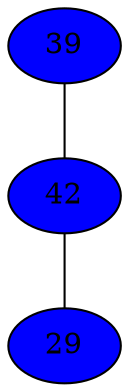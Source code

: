 strict graph {
39[label="39" style=filled fillcolor="blue1"];
39 -- 42
42[label="42" style=filled fillcolor="blue1"];
42 -- 39
42 -- 29
29[label="29" style=filled fillcolor="blue1"];
29 -- 42
}